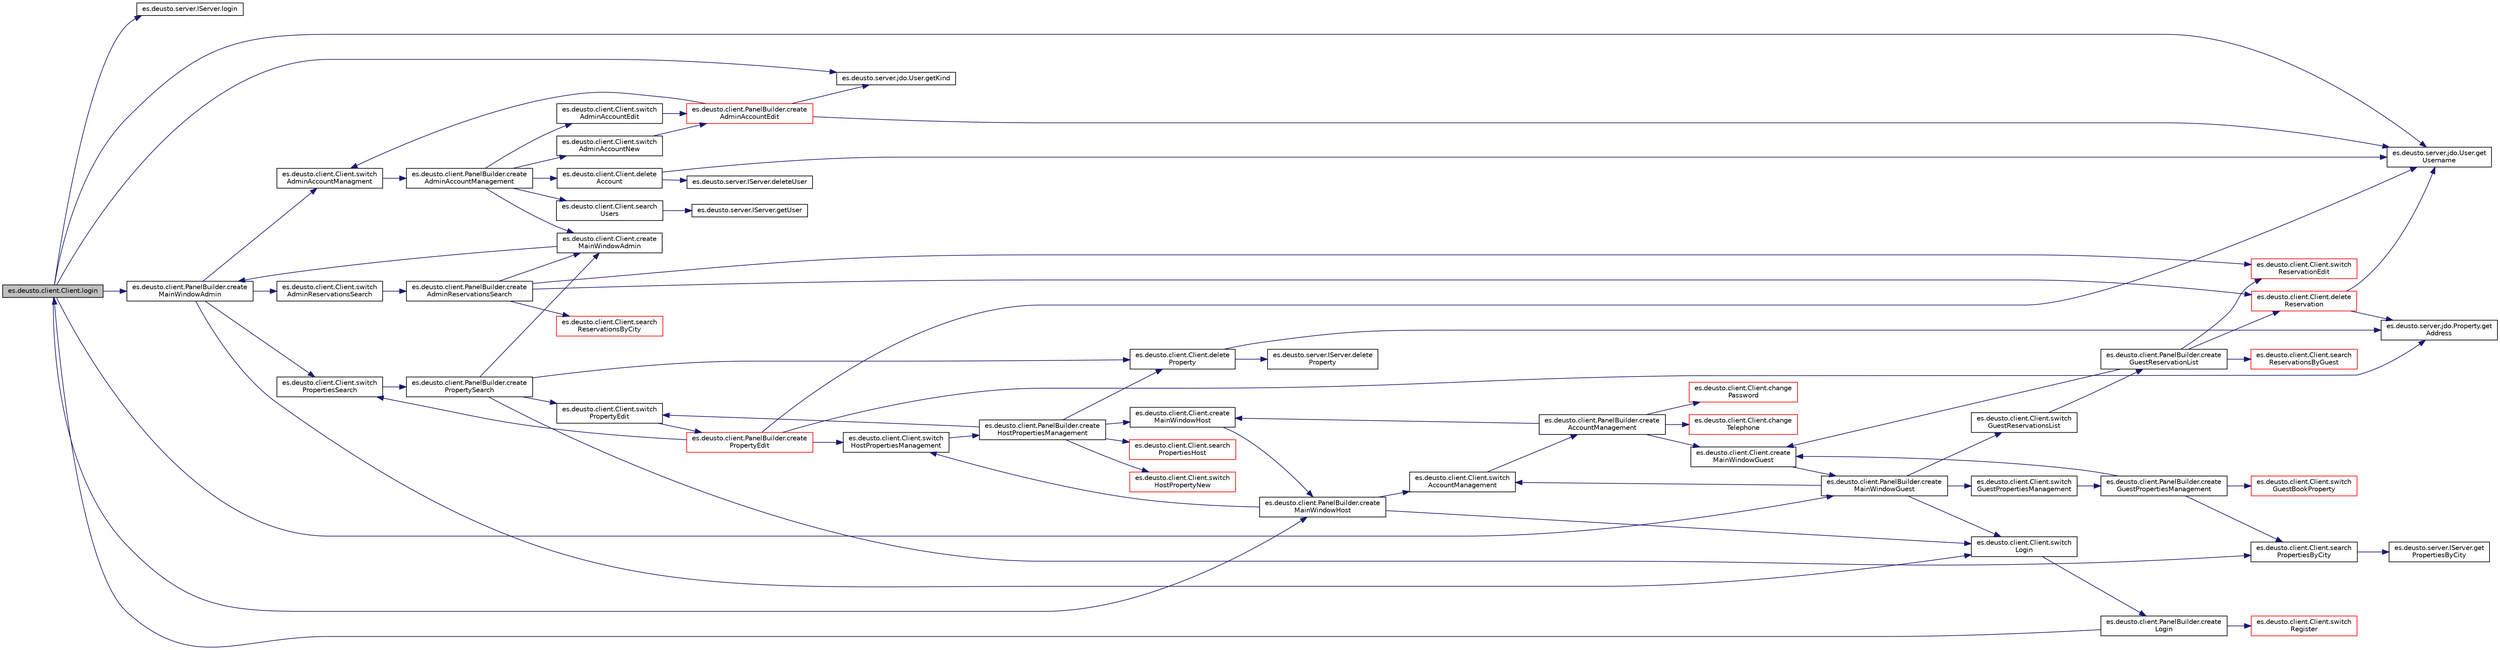 digraph "es.deusto.client.Client.login"
{
 // LATEX_PDF_SIZE
  edge [fontname="Helvetica",fontsize="10",labelfontname="Helvetica",labelfontsize="10"];
  node [fontname="Helvetica",fontsize="10",shape=record];
  rankdir="LR";
  Node697 [label="es.deusto.client.Client.login",height=0.2,width=0.4,color="black", fillcolor="grey75", style="filled", fontcolor="black",tooltip=" "];
  Node697 -> Node698 [color="midnightblue",fontsize="10",style="solid",fontname="Helvetica"];
  Node698 [label="es.deusto.server.IServer.login",height=0.2,width=0.4,color="black", fillcolor="white", style="filled",URL="$interfacees_1_1deusto_1_1server_1_1_i_server.html#aa89ccd6b34a4dd2bfbd0890b6e5f415b",tooltip=" "];
  Node697 -> Node699 [color="midnightblue",fontsize="10",style="solid",fontname="Helvetica"];
  Node699 [label="es.deusto.server.jdo.User.getKind",height=0.2,width=0.4,color="black", fillcolor="white", style="filled",URL="$classes_1_1deusto_1_1server_1_1jdo_1_1_user.html#a2b769384f6af11b3364933e0843944ed",tooltip=" "];
  Node697 -> Node700 [color="midnightblue",fontsize="10",style="solid",fontname="Helvetica"];
  Node700 [label="es.deusto.client.PanelBuilder.create\lMainWindowAdmin",height=0.2,width=0.4,color="black", fillcolor="white", style="filled",URL="$classes_1_1deusto_1_1client_1_1_panel_builder.html#a32b7942177958f07263535d6d255556b",tooltip=" "];
  Node700 -> Node701 [color="midnightblue",fontsize="10",style="solid",fontname="Helvetica"];
  Node701 [label="es.deusto.client.Client.switch\lPropertiesSearch",height=0.2,width=0.4,color="black", fillcolor="white", style="filled",URL="$classes_1_1deusto_1_1client_1_1_client.html#af87b7fcbe691ef0a31dbc6849a037415",tooltip=" "];
  Node701 -> Node702 [color="midnightblue",fontsize="10",style="solid",fontname="Helvetica"];
  Node702 [label="es.deusto.client.PanelBuilder.create\lPropertySearch",height=0.2,width=0.4,color="black", fillcolor="white", style="filled",URL="$classes_1_1deusto_1_1client_1_1_panel_builder.html#a96fdce41db963997c711d646563c69e0",tooltip=" "];
  Node702 -> Node703 [color="midnightblue",fontsize="10",style="solid",fontname="Helvetica"];
  Node703 [label="es.deusto.client.Client.search\lPropertiesByCity",height=0.2,width=0.4,color="black", fillcolor="white", style="filled",URL="$classes_1_1deusto_1_1client_1_1_client.html#a2d9b5c673ef56bd5662e8dd4a66d9fc6",tooltip=" "];
  Node703 -> Node704 [color="midnightblue",fontsize="10",style="solid",fontname="Helvetica"];
  Node704 [label="es.deusto.server.IServer.get\lPropertiesByCity",height=0.2,width=0.4,color="black", fillcolor="white", style="filled",URL="$interfacees_1_1deusto_1_1server_1_1_i_server.html#a0790432014b61ed1a65b70c8065f3112",tooltip=" "];
  Node702 -> Node705 [color="midnightblue",fontsize="10",style="solid",fontname="Helvetica"];
  Node705 [label="es.deusto.client.Client.delete\lProperty",height=0.2,width=0.4,color="black", fillcolor="white", style="filled",URL="$classes_1_1deusto_1_1client_1_1_client.html#a6173ae3d7f6aa82a2f6b68349677b5e5",tooltip=" "];
  Node705 -> Node706 [color="midnightblue",fontsize="10",style="solid",fontname="Helvetica"];
  Node706 [label="es.deusto.server.IServer.delete\lProperty",height=0.2,width=0.4,color="black", fillcolor="white", style="filled",URL="$interfacees_1_1deusto_1_1server_1_1_i_server.html#a1ce4ff9676e7b397b721e8414f6ca7b7",tooltip=" "];
  Node705 -> Node707 [color="midnightblue",fontsize="10",style="solid",fontname="Helvetica"];
  Node707 [label="es.deusto.server.jdo.Property.get\lAddress",height=0.2,width=0.4,color="black", fillcolor="white", style="filled",URL="$classes_1_1deusto_1_1server_1_1jdo_1_1_property.html#a4a9554abeb32ae08e921626a37957743",tooltip=" "];
  Node702 -> Node708 [color="midnightblue",fontsize="10",style="solid",fontname="Helvetica"];
  Node708 [label="es.deusto.client.Client.switch\lPropertyEdit",height=0.2,width=0.4,color="black", fillcolor="white", style="filled",URL="$classes_1_1deusto_1_1client_1_1_client.html#a5dd6469d4428fe705fce4087aa386602",tooltip=" "];
  Node708 -> Node709 [color="midnightblue",fontsize="10",style="solid",fontname="Helvetica"];
  Node709 [label="es.deusto.client.PanelBuilder.create\lPropertyEdit",height=0.2,width=0.4,color="red", fillcolor="white", style="filled",URL="$classes_1_1deusto_1_1client_1_1_panel_builder.html#aeaa0ead483ff83c6a51a96eddaa8795a",tooltip=" "];
  Node709 -> Node707 [color="midnightblue",fontsize="10",style="solid",fontname="Helvetica"];
  Node709 -> Node701 [color="midnightblue",fontsize="10",style="solid",fontname="Helvetica"];
  Node709 -> Node714 [color="midnightblue",fontsize="10",style="solid",fontname="Helvetica"];
  Node714 [label="es.deusto.client.Client.switch\lHostPropertiesManagement",height=0.2,width=0.4,color="black", fillcolor="white", style="filled",URL="$classes_1_1deusto_1_1client_1_1_client.html#a19e2021b8e93a30af971bfd07c2a8507",tooltip=" "];
  Node714 -> Node715 [color="midnightblue",fontsize="10",style="solid",fontname="Helvetica"];
  Node715 [label="es.deusto.client.PanelBuilder.create\lHostPropertiesManagement",height=0.2,width=0.4,color="black", fillcolor="white", style="filled",URL="$classes_1_1deusto_1_1client_1_1_panel_builder.html#a163a405546ee36aa7ce547c754b17844",tooltip=" "];
  Node715 -> Node716 [color="midnightblue",fontsize="10",style="solid",fontname="Helvetica"];
  Node716 [label="es.deusto.client.Client.search\lPropertiesHost",height=0.2,width=0.4,color="red", fillcolor="white", style="filled",URL="$classes_1_1deusto_1_1client_1_1_client.html#a2aef79610dd4a7267fcd58f2e16e8a7a",tooltip=" "];
  Node715 -> Node705 [color="midnightblue",fontsize="10",style="solid",fontname="Helvetica"];
  Node715 -> Node708 [color="midnightblue",fontsize="10",style="solid",fontname="Helvetica"];
  Node715 -> Node718 [color="midnightblue",fontsize="10",style="solid",fontname="Helvetica"];
  Node718 [label="es.deusto.client.Client.switch\lHostPropertyNew",height=0.2,width=0.4,color="red", fillcolor="white", style="filled",URL="$classes_1_1deusto_1_1client_1_1_client.html#a0796863f65c9c5e8857b3b129802358e",tooltip=" "];
  Node715 -> Node722 [color="midnightblue",fontsize="10",style="solid",fontname="Helvetica"];
  Node722 [label="es.deusto.client.Client.create\lMainWindowHost",height=0.2,width=0.4,color="black", fillcolor="white", style="filled",URL="$classes_1_1deusto_1_1client_1_1_client.html#afd0e78bff5570acbd1f8b06893d3a078",tooltip=" "];
  Node722 -> Node723 [color="midnightblue",fontsize="10",style="solid",fontname="Helvetica"];
  Node723 [label="es.deusto.client.PanelBuilder.create\lMainWindowHost",height=0.2,width=0.4,color="black", fillcolor="white", style="filled",URL="$classes_1_1deusto_1_1client_1_1_panel_builder.html#a0d8f1d6c73010786f5b1765fdc490e4b",tooltip=" "];
  Node723 -> Node714 [color="midnightblue",fontsize="10",style="solid",fontname="Helvetica"];
  Node723 -> Node724 [color="midnightblue",fontsize="10",style="solid",fontname="Helvetica"];
  Node724 [label="es.deusto.client.Client.switch\lAccountManagement",height=0.2,width=0.4,color="black", fillcolor="white", style="filled",URL="$classes_1_1deusto_1_1client_1_1_client.html#af82d1b484aaaa288d5e6efc2723fa9bd",tooltip=" "];
  Node724 -> Node725 [color="midnightblue",fontsize="10",style="solid",fontname="Helvetica"];
  Node725 [label="es.deusto.client.PanelBuilder.create\lAccountManagement",height=0.2,width=0.4,color="black", fillcolor="white", style="filled",URL="$classes_1_1deusto_1_1client_1_1_panel_builder.html#aa51d5dd53cd9147ffc99d4b9c5c3026d",tooltip=" "];
  Node725 -> Node726 [color="midnightblue",fontsize="10",style="solid",fontname="Helvetica"];
  Node726 [label="es.deusto.client.Client.create\lMainWindowGuest",height=0.2,width=0.4,color="black", fillcolor="white", style="filled",URL="$classes_1_1deusto_1_1client_1_1_client.html#ade35c639554c770d3c2494e98c8ecb5c",tooltip=" "];
  Node726 -> Node727 [color="midnightblue",fontsize="10",style="solid",fontname="Helvetica"];
  Node727 [label="es.deusto.client.PanelBuilder.create\lMainWindowGuest",height=0.2,width=0.4,color="black", fillcolor="white", style="filled",URL="$classes_1_1deusto_1_1client_1_1_panel_builder.html#a8969744356db218b0c7ec2131856433d",tooltip=" "];
  Node727 -> Node728 [color="midnightblue",fontsize="10",style="solid",fontname="Helvetica"];
  Node728 [label="es.deusto.client.Client.switch\lGuestPropertiesManagement",height=0.2,width=0.4,color="black", fillcolor="white", style="filled",URL="$classes_1_1deusto_1_1client_1_1_client.html#afd4978131a2d9f94f8a65f4fc2641235",tooltip=" "];
  Node728 -> Node729 [color="midnightblue",fontsize="10",style="solid",fontname="Helvetica"];
  Node729 [label="es.deusto.client.PanelBuilder.create\lGuestPropertiesManagement",height=0.2,width=0.4,color="black", fillcolor="white", style="filled",URL="$classes_1_1deusto_1_1client_1_1_panel_builder.html#a25c2bcc9184c1c014c9daf5d81b89728",tooltip=" "];
  Node729 -> Node703 [color="midnightblue",fontsize="10",style="solid",fontname="Helvetica"];
  Node729 -> Node730 [color="midnightblue",fontsize="10",style="solid",fontname="Helvetica"];
  Node730 [label="es.deusto.client.Client.switch\lGuestBookProperty",height=0.2,width=0.4,color="red", fillcolor="white", style="filled",URL="$classes_1_1deusto_1_1client_1_1_client.html#a9f7d7f1006b6b5da7c8fab120b127521",tooltip=" "];
  Node729 -> Node726 [color="midnightblue",fontsize="10",style="solid",fontname="Helvetica"];
  Node727 -> Node724 [color="midnightblue",fontsize="10",style="solid",fontname="Helvetica"];
  Node727 -> Node735 [color="midnightblue",fontsize="10",style="solid",fontname="Helvetica"];
  Node735 [label="es.deusto.client.Client.switch\lGuestReservationsList",height=0.2,width=0.4,color="black", fillcolor="white", style="filled",URL="$classes_1_1deusto_1_1client_1_1_client.html#abe4b00051f82e6fcf26c236b711cdf15",tooltip=" "];
  Node735 -> Node736 [color="midnightblue",fontsize="10",style="solid",fontname="Helvetica"];
  Node736 [label="es.deusto.client.PanelBuilder.create\lGuestReservationList",height=0.2,width=0.4,color="black", fillcolor="white", style="filled",URL="$classes_1_1deusto_1_1client_1_1_panel_builder.html#a49dcd798d35c7b9b9c05e1353133afe1",tooltip=" "];
  Node736 -> Node737 [color="midnightblue",fontsize="10",style="solid",fontname="Helvetica"];
  Node737 [label="es.deusto.client.Client.search\lReservationsByGuest",height=0.2,width=0.4,color="red", fillcolor="white", style="filled",URL="$classes_1_1deusto_1_1client_1_1_client.html#a15eb47a39952fc424ab92620ed8f544c",tooltip=" "];
  Node736 -> Node739 [color="midnightblue",fontsize="10",style="solid",fontname="Helvetica"];
  Node739 [label="es.deusto.client.Client.delete\lReservation",height=0.2,width=0.4,color="red", fillcolor="white", style="filled",URL="$classes_1_1deusto_1_1client_1_1_client.html#a4cc2595986dac153bfdca8c59fcffdf7",tooltip=" "];
  Node739 -> Node707 [color="midnightblue",fontsize="10",style="solid",fontname="Helvetica"];
  Node739 -> Node743 [color="midnightblue",fontsize="10",style="solid",fontname="Helvetica"];
  Node743 [label="es.deusto.server.jdo.User.get\lUsername",height=0.2,width=0.4,color="black", fillcolor="white", style="filled",URL="$classes_1_1deusto_1_1server_1_1jdo_1_1_user.html#a40c65b004382179a33a463bcbb950dd3",tooltip=" "];
  Node736 -> Node746 [color="midnightblue",fontsize="10",style="solid",fontname="Helvetica"];
  Node746 [label="es.deusto.client.Client.switch\lReservationEdit",height=0.2,width=0.4,color="red", fillcolor="white", style="filled",URL="$classes_1_1deusto_1_1client_1_1_client.html#a0f4f5c060e44c9d9d6ed08b652612b13",tooltip=" "];
  Node736 -> Node726 [color="midnightblue",fontsize="10",style="solid",fontname="Helvetica"];
  Node727 -> Node756 [color="midnightblue",fontsize="10",style="solid",fontname="Helvetica"];
  Node756 [label="es.deusto.client.Client.switch\lLogin",height=0.2,width=0.4,color="black", fillcolor="white", style="filled",URL="$classes_1_1deusto_1_1client_1_1_client.html#a3649bfd0f4c5465aa12412473082b4a7",tooltip=" "];
  Node756 -> Node757 [color="midnightblue",fontsize="10",style="solid",fontname="Helvetica"];
  Node757 [label="es.deusto.client.PanelBuilder.create\lLogin",height=0.2,width=0.4,color="black", fillcolor="white", style="filled",URL="$classes_1_1deusto_1_1client_1_1_panel_builder.html#a1922794e0ef78f689031499da33f495b",tooltip=" "];
  Node757 -> Node697 [color="midnightblue",fontsize="10",style="solid",fontname="Helvetica"];
  Node757 -> Node758 [color="midnightblue",fontsize="10",style="solid",fontname="Helvetica"];
  Node758 [label="es.deusto.client.Client.switch\lRegister",height=0.2,width=0.4,color="red", fillcolor="white", style="filled",URL="$classes_1_1deusto_1_1client_1_1_client.html#a4d905b598ea8ff38f06e9a12b81dcab2",tooltip=" "];
  Node725 -> Node722 [color="midnightblue",fontsize="10",style="solid",fontname="Helvetica"];
  Node725 -> Node763 [color="midnightblue",fontsize="10",style="solid",fontname="Helvetica"];
  Node763 [label="es.deusto.client.Client.change\lPassword",height=0.2,width=0.4,color="red", fillcolor="white", style="filled",URL="$classes_1_1deusto_1_1client_1_1_client.html#a7740d0de7d7660d4fe79b77e7b8e97a4",tooltip=" "];
  Node725 -> Node765 [color="midnightblue",fontsize="10",style="solid",fontname="Helvetica"];
  Node765 [label="es.deusto.client.Client.change\lTelephone",height=0.2,width=0.4,color="red", fillcolor="white", style="filled",URL="$classes_1_1deusto_1_1client_1_1_client.html#a6b96887d5043449dbb447031ab8c7c78",tooltip=" "];
  Node723 -> Node756 [color="midnightblue",fontsize="10",style="solid",fontname="Helvetica"];
  Node709 -> Node743 [color="midnightblue",fontsize="10",style="solid",fontname="Helvetica"];
  Node702 -> Node753 [color="midnightblue",fontsize="10",style="solid",fontname="Helvetica"];
  Node753 [label="es.deusto.client.Client.create\lMainWindowAdmin",height=0.2,width=0.4,color="black", fillcolor="white", style="filled",URL="$classes_1_1deusto_1_1client_1_1_client.html#a1628f28a7a5758510ccb6a4d1fa697a9",tooltip=" "];
  Node753 -> Node700 [color="midnightblue",fontsize="10",style="solid",fontname="Helvetica"];
  Node700 -> Node770 [color="midnightblue",fontsize="10",style="solid",fontname="Helvetica"];
  Node770 [label="es.deusto.client.Client.switch\lAdminAccountManagment",height=0.2,width=0.4,color="black", fillcolor="white", style="filled",URL="$classes_1_1deusto_1_1client_1_1_client.html#a2f806363c591a46a42ca419df7ce4ef0",tooltip=" "];
  Node770 -> Node771 [color="midnightblue",fontsize="10",style="solid",fontname="Helvetica"];
  Node771 [label="es.deusto.client.PanelBuilder.create\lAdminAccountManagement",height=0.2,width=0.4,color="black", fillcolor="white", style="filled",URL="$classes_1_1deusto_1_1client_1_1_panel_builder.html#a76906aa362d3a389bda577a79b413374",tooltip=" "];
  Node771 -> Node772 [color="midnightblue",fontsize="10",style="solid",fontname="Helvetica"];
  Node772 [label="es.deusto.client.Client.search\lUsers",height=0.2,width=0.4,color="black", fillcolor="white", style="filled",URL="$classes_1_1deusto_1_1client_1_1_client.html#ad3c463db80a7bf9a06bcce403fc19a0a",tooltip=" "];
  Node772 -> Node773 [color="midnightblue",fontsize="10",style="solid",fontname="Helvetica"];
  Node773 [label="es.deusto.server.IServer.getUser",height=0.2,width=0.4,color="black", fillcolor="white", style="filled",URL="$interfacees_1_1deusto_1_1server_1_1_i_server.html#a10f923e205a2423c8246d7ea59de6dac",tooltip=" "];
  Node771 -> Node774 [color="midnightblue",fontsize="10",style="solid",fontname="Helvetica"];
  Node774 [label="es.deusto.client.Client.delete\lAccount",height=0.2,width=0.4,color="black", fillcolor="white", style="filled",URL="$classes_1_1deusto_1_1client_1_1_client.html#ac4ca2d9c787126ab9efa15192586e195",tooltip=" "];
  Node774 -> Node775 [color="midnightblue",fontsize="10",style="solid",fontname="Helvetica"];
  Node775 [label="es.deusto.server.IServer.deleteUser",height=0.2,width=0.4,color="black", fillcolor="white", style="filled",URL="$interfacees_1_1deusto_1_1server_1_1_i_server.html#a250204efd64d1e2c79cfb3923cf6a576",tooltip=" "];
  Node774 -> Node743 [color="midnightblue",fontsize="10",style="solid",fontname="Helvetica"];
  Node771 -> Node776 [color="midnightblue",fontsize="10",style="solid",fontname="Helvetica"];
  Node776 [label="es.deusto.client.Client.switch\lAdminAccountEdit",height=0.2,width=0.4,color="black", fillcolor="white", style="filled",URL="$classes_1_1deusto_1_1client_1_1_client.html#a60c21761b82af9149afcf18fdebbc417",tooltip=" "];
  Node776 -> Node777 [color="midnightblue",fontsize="10",style="solid",fontname="Helvetica"];
  Node777 [label="es.deusto.client.PanelBuilder.create\lAdminAccountEdit",height=0.2,width=0.4,color="red", fillcolor="white", style="filled",URL="$classes_1_1deusto_1_1client_1_1_panel_builder.html#ab47c3bca19d01967d895e0dd7d3ad2f4",tooltip=" "];
  Node777 -> Node743 [color="midnightblue",fontsize="10",style="solid",fontname="Helvetica"];
  Node777 -> Node699 [color="midnightblue",fontsize="10",style="solid",fontname="Helvetica"];
  Node777 -> Node770 [color="midnightblue",fontsize="10",style="solid",fontname="Helvetica"];
  Node771 -> Node784 [color="midnightblue",fontsize="10",style="solid",fontname="Helvetica"];
  Node784 [label="es.deusto.client.Client.switch\lAdminAccountNew",height=0.2,width=0.4,color="black", fillcolor="white", style="filled",URL="$classes_1_1deusto_1_1client_1_1_client.html#a7b9ebc242c5d265ebeacb379034c9b7b",tooltip=" "];
  Node784 -> Node777 [color="midnightblue",fontsize="10",style="solid",fontname="Helvetica"];
  Node771 -> Node753 [color="midnightblue",fontsize="10",style="solid",fontname="Helvetica"];
  Node700 -> Node749 [color="midnightblue",fontsize="10",style="solid",fontname="Helvetica"];
  Node749 [label="es.deusto.client.Client.switch\lAdminReservationsSearch",height=0.2,width=0.4,color="black", fillcolor="white", style="filled",URL="$classes_1_1deusto_1_1client_1_1_client.html#a64110a92c5026cc2c23c1989d86164fd",tooltip=" "];
  Node749 -> Node750 [color="midnightblue",fontsize="10",style="solid",fontname="Helvetica"];
  Node750 [label="es.deusto.client.PanelBuilder.create\lAdminReservationsSearch",height=0.2,width=0.4,color="black", fillcolor="white", style="filled",URL="$classes_1_1deusto_1_1client_1_1_panel_builder.html#adc074dabcf7a18b43dc6d71df8f58963",tooltip=" "];
  Node750 -> Node751 [color="midnightblue",fontsize="10",style="solid",fontname="Helvetica"];
  Node751 [label="es.deusto.client.Client.search\lReservationsByCity",height=0.2,width=0.4,color="red", fillcolor="white", style="filled",URL="$classes_1_1deusto_1_1client_1_1_client.html#a39ca9b32f2ad0be9882ff2e839052d3c",tooltip=" "];
  Node750 -> Node739 [color="midnightblue",fontsize="10",style="solid",fontname="Helvetica"];
  Node750 -> Node746 [color="midnightblue",fontsize="10",style="solid",fontname="Helvetica"];
  Node750 -> Node753 [color="midnightblue",fontsize="10",style="solid",fontname="Helvetica"];
  Node700 -> Node756 [color="midnightblue",fontsize="10",style="solid",fontname="Helvetica"];
  Node697 -> Node743 [color="midnightblue",fontsize="10",style="solid",fontname="Helvetica"];
  Node697 -> Node723 [color="midnightblue",fontsize="10",style="solid",fontname="Helvetica"];
  Node697 -> Node727 [color="midnightblue",fontsize="10",style="solid",fontname="Helvetica"];
}
